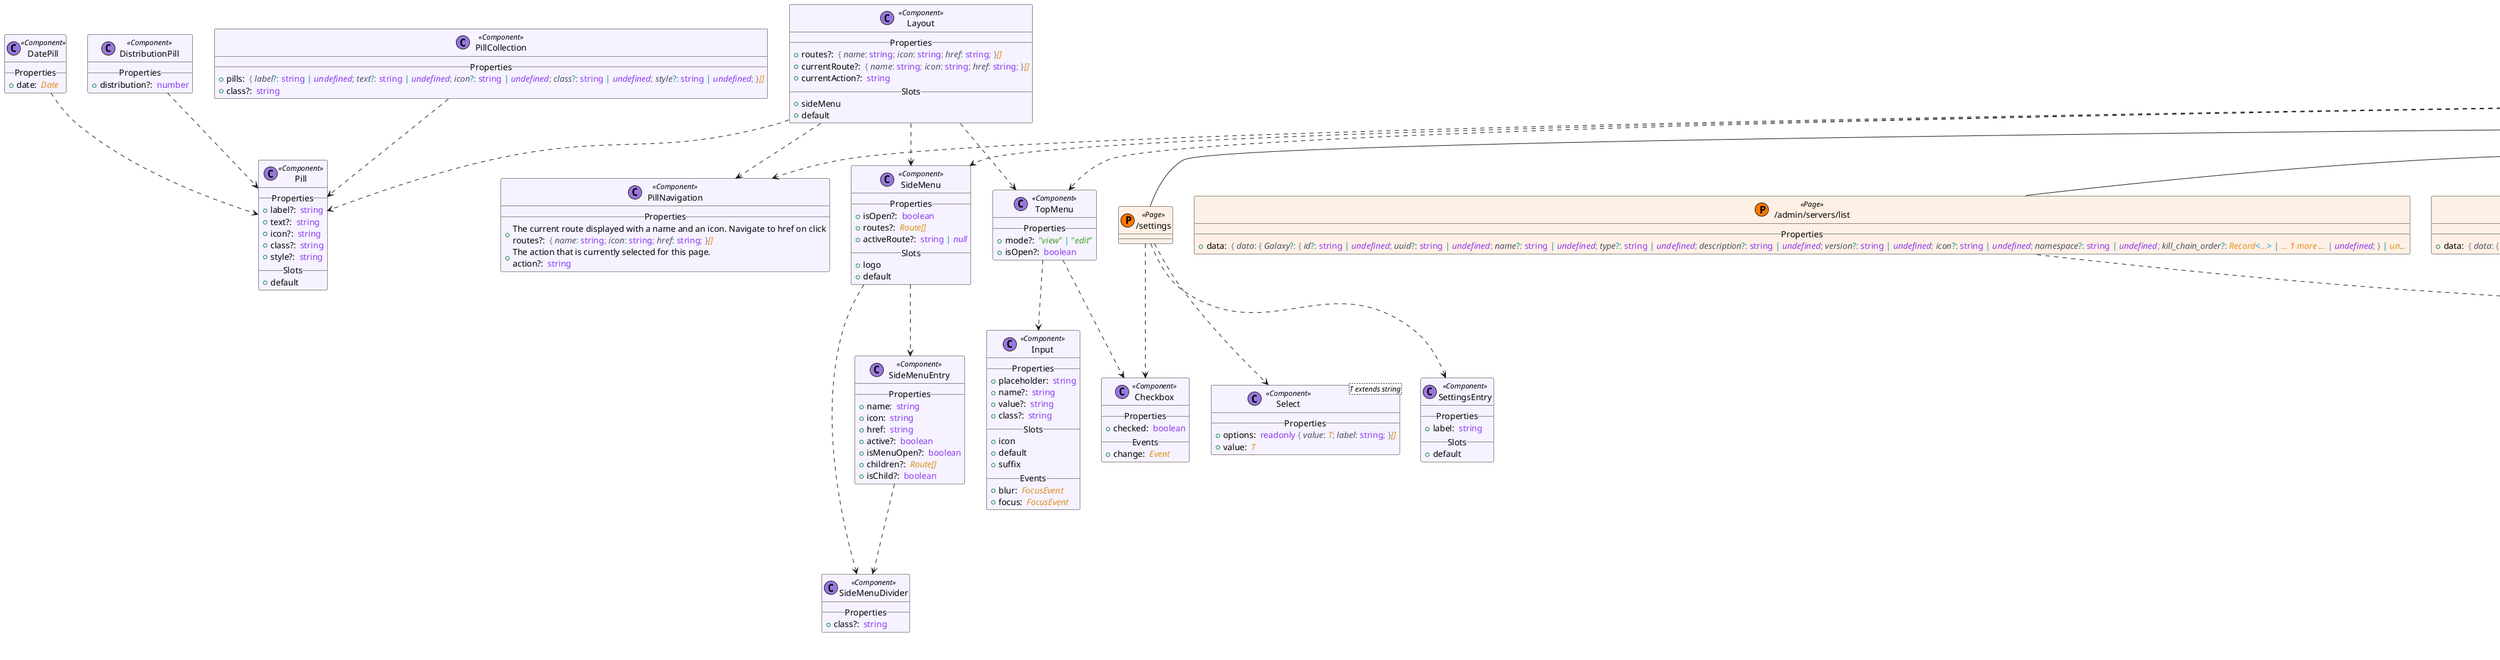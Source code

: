 @startuml
set separator ::
skinparam groupInheritance 5
skinparam defaultFontName Cantarell
skinparam packageStyle Rectangle
skinparam class {
  BackgroundColor<<Component>> #f6f2ff
  BackgroundColor<<ErrorPage>> #edd1e1
  BackgroundColor<<Layout>> #f8ffe5
  BackgroundColor<<Page>> #fff0e5
}
class "Td" as src/lib/components/modularTable/Td.svelte << (C, #9977DD) Component >> {
  __ Properties __
  +href?: <color:#DF8E1D><i> </i></color><color:#8839EF>string</color>
  __ Slots __
  +default
}
class "Table" as src/lib/components/modularTable/Table.svelte << (C, #9977DD) Component >> {
  __ Slots __
  +default
}
class "Th" as src/lib/components/modularTable/Th.svelte << (C, #9977DD) Component >> {
  __ Properties __
  +value: <color:#DF8E1D><i> </i></color><color:#8839EF>string</color>
  +icon: <color:#DF8E1D><i> </i></color><color:#8839EF>string</color>
  +class?: <color:#DF8E1D><i> </i></color><color:#8839EF>string</color>
  __ Events __
  +click: <color:#DF8E1D><i> MouseEvent</i></color>
}
class "DynTable" as src/lib/components/dynTable/DynTable.svelte<T extends readonly HeaderEntry[]> << (C, #9977DD) Component >> {
  __ Properties __
  +header: <color:#DF8E1D><i> T</i></color>
  +data: <color:#DF8E1D><i> FlatUnion</i></color><color:#04A5E5><</color><color:#DF8E1D><i>MapNameToDisplayComp</i></color><color:#04A5E5><</color><color:#DF8E1D><i>T</i></color><color:#04A5E5>>></color><color:#DF8E1D><i>[]</i></color>
  +urlCb?: <color:#DF8E1D><i> (</i></color><color:#7C7F93>(</color><color:#E64553><i>id</i></color><color:#179299>:</color><color:#DF8E1D><i> </i></color><color:#8839EF>string</color><color:#7C7F93>)</color><color:#DF8E1D><i> </i></color><color:#179299>=></color><color:#DF8E1D><i> </i></color><color:#8839EF>string</color><color:#DF8E1D><i> </i></color><color:#179299>|</color><color:#DF8E1D><i> </i></color><color:#8839EF><i>undefined</i></color><color:#DF8E1D><i>)</i></color>
}
class "Info" as src/lib/components/info/Info.svelte << (C, #9977DD) Component >> {
  __ Properties __
  +text?: <color:#DF8E1D><i> </i></color><color:#8839EF>string</color>
  +class?: <color:#DF8E1D><i> </i></color><color:#8839EF>string</color>
  __ Slots __
  +default
}
class "Pill" as src/lib/components/pill/Pill.svelte << (C, #9977DD) Component >> {
  __ Properties __
  +label?: <color:#DF8E1D><i> </i></color><color:#8839EF>string</color>
  +text?: <color:#DF8E1D><i> </i></color><color:#8839EF>string</color>
  +icon?: <color:#DF8E1D><i> </i></color><color:#8839EF>string</color>
  +class?: <color:#DF8E1D><i> </i></color><color:#8839EF>string</color>
  +style?: <color:#DF8E1D><i> </i></color><color:#8839EF>string</color>
  __ Slots __
  +default
}
class "DistributionPill" as src/lib/components/distributionPill/DistributionPill.svelte << (C, #9977DD) Component >> {
  __ Properties __
  +distribution?: <color:#DF8E1D><i> </i></color><color:#8839EF>number</color>
}
class "PillCollection" as src/lib/components/pill/PillCollection.svelte << (C, #9977DD) Component >> {
  __ Properties __
  +pills: <color:#DF8E1D><i> </i></color><color:#7C7F93>{</color><color:#DF8E1D><i> </i></color><color:#4C4F69><i>label</i></color><color:#179299>?:</color><color:#DF8E1D><i> </i></color><color:#8839EF>string</color><color:#DF8E1D><i> </i></color><color:#179299>|</color><color:#DF8E1D><i> </i></color><color:#8839EF><i>undefined</i></color><color:#7C7F93>;</color><color:#DF8E1D><i> </i></color><color:#4C4F69><i>text</i></color><color:#179299>?:</color><color:#DF8E1D><i> </i></color><color:#8839EF>string</color><color:#DF8E1D><i> </i></color><color:#179299>|</color><color:#DF8E1D><i> </i></color><color:#8839EF><i>undefined</i></color><color:#7C7F93>;</color><color:#DF8E1D><i> </i></color><color:#4C4F69><i>icon</i></color><color:#179299>?:</color><color:#DF8E1D><i> </i></color><color:#8839EF>string</color><color:#DF8E1D><i> </i></color><color:#179299>|</color><color:#DF8E1D><i> </i></color><color:#8839EF><i>undefined</i></color><color:#7C7F93>;</color><color:#DF8E1D><i> </i></color><color:#4C4F69><i>class</i></color><color:#179299>?:</color><color:#DF8E1D><i> </i></color><color:#8839EF>string</color><color:#DF8E1D><i> </i></color><color:#179299>|</color><color:#DF8E1D><i> </i></color><color:#8839EF><i>undefined</i></color><color:#7C7F93>;</color><color:#DF8E1D><i> </i></color><color:#4C4F69><i>style</i></color><color:#179299>?:</color><color:#DF8E1D><i> </i></color><color:#8839EF>string</color><color:#DF8E1D><i> </i></color><color:#179299>|</color><color:#DF8E1D><i> </i></color><color:#8839EF><i>undefined</i></color><color:#7C7F93>;</color><color:#DF8E1D><i> </i></color><color:#7C7F93>}</color><color:#DF8E1D><i>[]</i></color>
  +class?: <color:#DF8E1D><i> </i></color><color:#8839EF>string</color>
}
class "Boolean" as src/lib/components/boolean/Boolean.svelte << (C, #9977DD) Component >> {
  __ Properties __
  +isTrue?: <color:#DF8E1D><i> </i></color><color:#8839EF>string</color><color:#DF8E1D><i> </i></color><color:#179299>|</color><color:#DF8E1D><i> </i></color><color:#8839EF>boolean</color>
  +class?: <color:#DF8E1D><i> </i></color><color:#8839EF>string</color>
}
class "PillNavigation" as src/lib/components/pillNavigation/PillNavigation.svelte << (C, #9977DD) Component >> {
  __ Properties __
  +The current route displayed with a name and an icon. Navigate to href on click\nroutes?: <color:#DF8E1D><i> </i></color><color:#7C7F93>{</color><color:#DF8E1D><i> </i></color><color:#4C4F69><i>name</i></color><color:#179299>:</color><color:#DF8E1D><i> </i></color><color:#8839EF>string</color><color:#7C7F93>;</color><color:#DF8E1D><i> </i></color><color:#4C4F69><i>icon</i></color><color:#179299>:</color><color:#DF8E1D><i> </i></color><color:#8839EF>string</color><color:#7C7F93>;</color><color:#DF8E1D><i> </i></color><color:#4C4F69><i>href</i></color><color:#179299>:</color><color:#DF8E1D><i> </i></color><color:#8839EF>string</color><color:#7C7F93>;</color><color:#DF8E1D><i> </i></color><color:#7C7F93>}</color><color:#DF8E1D><i>[]</i></color>
  +The action that is currently selected for this page.\naction?: <color:#DF8E1D><i> </i></color><color:#8839EF>string</color>
}
class "Button" as src/lib/components/button/Button.svelte << (C, #9977DD) Component >> {
  __ Properties __
  +class?: <color:#DF8E1D><i> </i></color><color:#8839EF>string</color>
  __ Slots __
  +default
  __ Events __
  +click: <color:#DF8E1D><i> MouseEvent</i></color>
}
class "Card" as src/lib/components/card/Card.svelte << (C, #9977DD) Component >> {
  __ Properties __
  +class?: <color:#DF8E1D><i> </i></color><color:#8839EF>string</color>
  __ Slots __
  +default
}
class "CardRow" as src/lib/components/card/CardRow.svelte << (C, #9977DD) Component >> {
  __ Properties __
  +class?: <color:#DF8E1D><i> </i></color><color:#8839EF>string</color>
  __ Slots __
  +default
}
class "Checkbox" as src/lib/components/checkbox/Checkbox.svelte << (C, #9977DD) Component >> {
  __ Properties __
  +checked: <color:#DF8E1D><i> </i></color><color:#8839EF>boolean</color>
  __ Events __
  +change: <color:#DF8E1D><i> Event</i></color>
}
class "DatePill" as src/lib/components/pill/DatePill.svelte << (C, #9977DD) Component >> {
  __ Properties __
  +date: <color:#DF8E1D><i> Date</i></color>
}
class "Select" as src/lib/components/form/Select.svelte<T extends string> << (C, #9977DD) Component >> {
  __ Properties __
  +options: <color:#DF8E1D><i> </i></color><color:#8839EF>readonly</color><color:#DF8E1D><i> </i></color><color:#7C7F93>{</color><color:#DF8E1D><i> </i></color><color:#4C4F69><i>value</i></color><color:#179299>:</color><color:#DF8E1D><i> T</i></color><color:#7C7F93>;</color><color:#DF8E1D><i> </i></color><color:#4C4F69><i>label</i></color><color:#179299>:</color><color:#DF8E1D><i> </i></color><color:#8839EF>string</color><color:#7C7F93>;</color><color:#DF8E1D><i> </i></color><color:#7C7F93>}</color><color:#DF8E1D><i>[]</i></color>
  +value: <color:#DF8E1D><i> T</i></color>
}
class "Input" as src/lib/components/input/Input.svelte << (C, #9977DD) Component >> {
  __ Properties __
  +placeholder: <color:#DF8E1D><i> </i></color><color:#8839EF>string</color>
  +name?: <color:#DF8E1D><i> </i></color><color:#8839EF>string</color>
  +value?: <color:#DF8E1D><i> </i></color><color:#8839EF>string</color>
  +class?: <color:#DF8E1D><i> </i></color><color:#8839EF>string</color>
  __ Slots __
  +icon
  +default
  +suffix
  __ Events __
  +blur: <color:#DF8E1D><i> FocusEvent</i></color>
  +focus: <color:#DF8E1D><i> FocusEvent</i></color>
}
class "TopMenu" as src/lib/components/menus/topmenu/TopMenu.svelte << (C, #9977DD) Component >> {
  __ Properties __
  +mode?: <color:#DF8E1D><i> </i></color><color:#40A02B>"</color><color:#40A02B><i>view</i></color><color:#40A02B>"</color><color:#DF8E1D><i> </i></color><color:#179299>|</color><color:#DF8E1D><i> </i></color><color:#40A02B>"</color><color:#40A02B><i>edit</i></color><color:#40A02B>"</color>
  +isOpen?: <color:#DF8E1D><i> </i></color><color:#8839EF>boolean</color>
}
class "SideMenuDivider" as src/lib/components/menus/sidemenu/SideMenuDivider.svelte << (C, #9977DD) Component >> {
  __ Properties __
  +class?: <color:#DF8E1D><i> </i></color><color:#8839EF>string</color>
}
class "SideMenuEntry" as src/lib/components/menus/sidemenu/SideMenuEntry.svelte << (C, #9977DD) Component >> {
  __ Properties __
  +name: <color:#DF8E1D><i> </i></color><color:#8839EF>string</color>
  +icon: <color:#DF8E1D><i> </i></color><color:#8839EF>string</color>
  +href: <color:#DF8E1D><i> </i></color><color:#8839EF>string</color>
  +active?: <color:#DF8E1D><i> </i></color><color:#8839EF>boolean</color>
  +isMenuOpen?: <color:#DF8E1D><i> </i></color><color:#8839EF>boolean</color>
  +children?: <color:#DF8E1D><i> Route[]</i></color>
  +isChild?: <color:#DF8E1D><i> </i></color><color:#8839EF>boolean</color>
}
class "SideMenu" as src/lib/components/menus/sidemenu/SideMenu.svelte << (C, #9977DD) Component >> {
  __ Properties __
  +isOpen?: <color:#DF8E1D><i> </i></color><color:#8839EF>boolean</color>
  +routes?: <color:#DF8E1D><i> Route[]</i></color>
  +activeRoute?: <color:#DF8E1D><i> </i></color><color:#8839EF>string</color><color:#DF8E1D><i> </i></color><color:#179299>|</color><color:#DF8E1D><i> </i></color><color:#8839EF><i>null</i></color>
  __ Slots __
  +logo
  +default
}
class "Layout" as src/lib/components/layout/Layout.svelte << (C, #9977DD) Component >> {
  __ Properties __
  +routes?: <color:#DF8E1D><i> </i></color><color:#7C7F93>{</color><color:#DF8E1D><i> </i></color><color:#4C4F69><i>name</i></color><color:#179299>:</color><color:#DF8E1D><i> </i></color><color:#8839EF>string</color><color:#7C7F93>;</color><color:#DF8E1D><i> </i></color><color:#4C4F69><i>icon</i></color><color:#179299>:</color><color:#DF8E1D><i> </i></color><color:#8839EF>string</color><color:#7C7F93>;</color><color:#DF8E1D><i> </i></color><color:#4C4F69><i>href</i></color><color:#179299>:</color><color:#DF8E1D><i> </i></color><color:#8839EF>string</color><color:#7C7F93>;</color><color:#DF8E1D><i> </i></color><color:#7C7F93>}</color><color:#DF8E1D><i>[]</i></color>
  +currentRoute?: <color:#DF8E1D><i> </i></color><color:#7C7F93>{</color><color:#DF8E1D><i> </i></color><color:#4C4F69><i>name</i></color><color:#179299>:</color><color:#DF8E1D><i> </i></color><color:#8839EF>string</color><color:#7C7F93>;</color><color:#DF8E1D><i> </i></color><color:#4C4F69><i>icon</i></color><color:#179299>:</color><color:#DF8E1D><i> </i></color><color:#8839EF>string</color><color:#7C7F93>;</color><color:#DF8E1D><i> </i></color><color:#4C4F69><i>href</i></color><color:#179299>:</color><color:#DF8E1D><i> </i></color><color:#8839EF>string</color><color:#7C7F93>;</color><color:#DF8E1D><i> </i></color><color:#7C7F93>}</color><color:#DF8E1D><i>[]</i></color>
  +currentAction?: <color:#DF8E1D><i> </i></color><color:#8839EF>string</color>
  __ Slots __
  +sideMenu
  +default
}
class "/" as src/routes/+error.svelte << (E, #EE5555) ErrorPage >> {
}
class "/" as src/routes/+layout.svelte << (L, #BBEE00) Layout >> {
  __ Slots __
  +sideMenu
  +default
}
class "/" as src/routes/+page.svelte << (P, #FF7700) Page >> {
}
class "/admin/keys" as src/routes/admin/keys/+page.svelte << (P, #FF7700) Page >> {
}
class "/admin/keys/[id]/edit" as src/routes/admin/keys/[id]/edit/+page.svelte << (P, #FF7700) Page >> {
}
class "/admin/keys/[id]/view" as src/routes/admin/keys/[id]/view/+page.svelte << (P, #FF7700) Page >> {
}
class "/admin/keys/list" as src/routes/admin/keys/list/+page.svelte << (P, #FF7700) Page >> {
  __ Properties __
  +data: <color:#DF8E1D><i> </i></color><color:#7C7F93>{</color><color:#DF8E1D><i> </i></color><color:#4C4F69><i>data</i></color><color:#179299>:</color><color:#DF8E1D><i> </i></color><color:#7C7F93>{</color><color:#DF8E1D><i> </i></color><color:#4C4F69><i>Galaxy</i></color><color:#179299>?:</color><color:#DF8E1D><i> </i></color><color:#7C7F93>{</color><color:#DF8E1D><i> </i></color><color:#4C4F69><i>id</i></color><color:#179299>?:</color><color:#DF8E1D><i> </i></color><color:#8839EF>string</color><color:#DF8E1D><i> </i></color><color:#179299>|</color><color:#DF8E1D><i> </i></color><color:#8839EF><i>undefined</i></color><color:#7C7F93>;</color><color:#DF8E1D><i> </i></color><color:#4C4F69><i>uuid</i></color><color:#179299>?:</color><color:#DF8E1D><i> </i></color><color:#8839EF>string</color><color:#DF8E1D><i> </i></color><color:#179299>|</color><color:#DF8E1D><i> </i></color><color:#8839EF><i>undefined</i></color><color:#7C7F93>;</color><color:#DF8E1D><i> </i></color><color:#4C4F69><i>name</i></color><color:#179299>?:</color><color:#DF8E1D><i> </i></color><color:#8839EF>string</color><color:#DF8E1D><i> </i></color><color:#179299>|</color><color:#DF8E1D><i> </i></color><color:#8839EF><i>undefined</i></color><color:#7C7F93>;</color><color:#DF8E1D><i> </i></color><color:#4C4F69><i>type</i></color><color:#179299>?:</color><color:#DF8E1D><i> </i></color><color:#8839EF>string</color><color:#DF8E1D><i> </i></color><color:#179299>|</color><color:#DF8E1D><i> </i></color><color:#8839EF><i>undefined</i></color><color:#7C7F93>;</color><color:#DF8E1D><i> </i></color><color:#4C4F69><i>description</i></color><color:#179299>?:</color><color:#DF8E1D><i> </i></color><color:#8839EF>string</color><color:#DF8E1D><i> </i></color><color:#179299>|</color><color:#DF8E1D><i> </i></color><color:#8839EF><i>undefined</i></color><color:#7C7F93>;</color><color:#DF8E1D><i> </i></color><color:#4C4F69><i>version</i></color><color:#179299>?:</color><color:#DF8E1D><i> </i></color><color:#8839EF>string</color><color:#DF8E1D><i> </i></color><color:#179299>|</color><color:#DF8E1D><i> </i></color><color:#8839EF><i>undefined</i></color><color:#7C7F93>;</color><color:#DF8E1D><i> </i></color><color:#4C4F69><i>icon</i></color><color:#179299>?:</color><color:#DF8E1D><i> </i></color><color:#8839EF>string</color><color:#DF8E1D><i> </i></color><color:#179299>|</color><color:#DF8E1D><i> </i></color><color:#8839EF><i>undefined</i></color><color:#7C7F93>;</color><color:#DF8E1D><i> </i></color><color:#4C4F69><i>namespace</i></color><color:#179299>?:</color><color:#DF8E1D><i> </i></color><color:#8839EF>string</color><color:#DF8E1D><i> </i></color><color:#179299>|</color><color:#DF8E1D><i> </i></color><color:#8839EF><i>undefined</i></color><color:#7C7F93>;</color><color:#DF8E1D><i> </i></color><color:#4C4F69><i>kill_chain_order</i></color><color:#179299>?:</color><color:#DF8E1D><i> Record</i></color><color:#04A5E5><</color><color:#DF8E1D><i>...</i></color><color:#04A5E5>></color><color:#DF8E1D><i> </i></color><color:#179299>|</color><color:#DF8E1D><i> ... </i></color><color:#FE640B><i>1</i></color><color:#DF8E1D><i> more </i></color><color:#179299>.</color><color:#DF8E1D><i>.. </i></color><color:#179299>|</color><color:#DF8E1D><i> </i></color><color:#8839EF><i>undefined</i></color><color:#7C7F93>;</color><color:#DF8E1D><i> </i></color><color:#7C7F93>}</color><color:#DF8E1D><i> </i></color><color:#179299>|</color><color:#DF8E1D><i> un</i></color><color:#179299>.</color><color:#DF8E1D><i>..</i></color>
}
class "/admin/servers" as src/routes/admin/servers/+page.svelte << (P, #FF7700) Page >> {
}
class "/admin/servers/[id]/edit" as src/routes/admin/servers/[id]/edit/+page.svelte << (P, #FF7700) Page >> {
}
class "/admin/servers/[id]/view" as src/routes/admin/servers/[id]/view/+page.svelte << (P, #FF7700) Page >> {
}
class "/admin/servers/list" as src/routes/admin/servers/list/+page.svelte << (P, #FF7700) Page >> {
  __ Properties __
  +data: <color:#DF8E1D><i> </i></color><color:#7C7F93>{</color><color:#DF8E1D><i> </i></color><color:#4C4F69><i>data</i></color><color:#179299>:</color><color:#DF8E1D><i> </i></color><color:#7C7F93>{</color><color:#DF8E1D><i> </i></color><color:#4C4F69><i>Galaxy</i></color><color:#179299>?:</color><color:#DF8E1D><i> </i></color><color:#7C7F93>{</color><color:#DF8E1D><i> </i></color><color:#4C4F69><i>id</i></color><color:#179299>?:</color><color:#DF8E1D><i> </i></color><color:#8839EF>string</color><color:#DF8E1D><i> </i></color><color:#179299>|</color><color:#DF8E1D><i> </i></color><color:#8839EF><i>undefined</i></color><color:#7C7F93>;</color><color:#DF8E1D><i> </i></color><color:#4C4F69><i>uuid</i></color><color:#179299>?:</color><color:#DF8E1D><i> </i></color><color:#8839EF>string</color><color:#DF8E1D><i> </i></color><color:#179299>|</color><color:#DF8E1D><i> </i></color><color:#8839EF><i>undefined</i></color><color:#7C7F93>;</color><color:#DF8E1D><i> </i></color><color:#4C4F69><i>name</i></color><color:#179299>?:</color><color:#DF8E1D><i> </i></color><color:#8839EF>string</color><color:#DF8E1D><i> </i></color><color:#179299>|</color><color:#DF8E1D><i> </i></color><color:#8839EF><i>undefined</i></color><color:#7C7F93>;</color><color:#DF8E1D><i> </i></color><color:#4C4F69><i>type</i></color><color:#179299>?:</color><color:#DF8E1D><i> </i></color><color:#8839EF>string</color><color:#DF8E1D><i> </i></color><color:#179299>|</color><color:#DF8E1D><i> </i></color><color:#8839EF><i>undefined</i></color><color:#7C7F93>;</color><color:#DF8E1D><i> </i></color><color:#4C4F69><i>description</i></color><color:#179299>?:</color><color:#DF8E1D><i> </i></color><color:#8839EF>string</color><color:#DF8E1D><i> </i></color><color:#179299>|</color><color:#DF8E1D><i> </i></color><color:#8839EF><i>undefined</i></color><color:#7C7F93>;</color><color:#DF8E1D><i> </i></color><color:#4C4F69><i>version</i></color><color:#179299>?:</color><color:#DF8E1D><i> </i></color><color:#8839EF>string</color><color:#DF8E1D><i> </i></color><color:#179299>|</color><color:#DF8E1D><i> </i></color><color:#8839EF><i>undefined</i></color><color:#7C7F93>;</color><color:#DF8E1D><i> </i></color><color:#4C4F69><i>icon</i></color><color:#179299>?:</color><color:#DF8E1D><i> </i></color><color:#8839EF>string</color><color:#DF8E1D><i> </i></color><color:#179299>|</color><color:#DF8E1D><i> </i></color><color:#8839EF><i>undefined</i></color><color:#7C7F93>;</color><color:#DF8E1D><i> </i></color><color:#4C4F69><i>namespace</i></color><color:#179299>?:</color><color:#DF8E1D><i> </i></color><color:#8839EF>string</color><color:#DF8E1D><i> </i></color><color:#179299>|</color><color:#DF8E1D><i> </i></color><color:#8839EF><i>undefined</i></color><color:#7C7F93>;</color><color:#DF8E1D><i> </i></color><color:#4C4F69><i>kill_chain_order</i></color><color:#179299>?:</color><color:#DF8E1D><i> Record</i></color><color:#04A5E5><</color><color:#DF8E1D><i>...</i></color><color:#04A5E5>></color><color:#DF8E1D><i> </i></color><color:#179299>|</color><color:#DF8E1D><i> ... </i></color><color:#FE640B><i>1</i></color><color:#DF8E1D><i> more </i></color><color:#179299>.</color><color:#DF8E1D><i>.. </i></color><color:#179299>|</color><color:#DF8E1D><i> </i></color><color:#8839EF><i>undefined</i></color><color:#7C7F93>;</color><color:#DF8E1D><i> </i></color><color:#7C7F93>}</color><color:#DF8E1D><i> </i></color><color:#179299>|</color><color:#DF8E1D><i> un</i></color><color:#179299>.</color><color:#DF8E1D><i>..</i></color>
}
class "/admin/users" as src/routes/admin/users/+page.svelte << (P, #FF7700) Page >> {
}
class "/admin/users/[id]/edit" as src/routes/admin/users/[id]/edit/+page.svelte << (P, #FF7700) Page >> {
}
class "/admin/users/[id]/view" as src/routes/admin/users/[id]/view/+page.svelte << (P, #FF7700) Page >> {
}
class "/admin/users/list" as src/routes/admin/users/list/+page.svelte << (P, #FF7700) Page >> {
  __ Properties __
  +data: <color:#DF8E1D><i> </i></color><color:#7C7F93>{</color><color:#DF8E1D><i> </i></color><color:#4C4F69><i>data</i></color><color:#179299>:</color><color:#DF8E1D><i> </i></color><color:#7C7F93>{</color><color:#DF8E1D><i> </i></color><color:#4C4F69><i>Galaxy</i></color><color:#179299>?:</color><color:#DF8E1D><i> </i></color><color:#7C7F93>{</color><color:#DF8E1D><i> </i></color><color:#4C4F69><i>id</i></color><color:#179299>?:</color><color:#DF8E1D><i> </i></color><color:#8839EF>string</color><color:#DF8E1D><i> </i></color><color:#179299>|</color><color:#DF8E1D><i> </i></color><color:#8839EF><i>undefined</i></color><color:#7C7F93>;</color><color:#DF8E1D><i> </i></color><color:#4C4F69><i>uuid</i></color><color:#179299>?:</color><color:#DF8E1D><i> </i></color><color:#8839EF>string</color><color:#DF8E1D><i> </i></color><color:#179299>|</color><color:#DF8E1D><i> </i></color><color:#8839EF><i>undefined</i></color><color:#7C7F93>;</color><color:#DF8E1D><i> </i></color><color:#4C4F69><i>name</i></color><color:#179299>?:</color><color:#DF8E1D><i> </i></color><color:#8839EF>string</color><color:#DF8E1D><i> </i></color><color:#179299>|</color><color:#DF8E1D><i> </i></color><color:#8839EF><i>undefined</i></color><color:#7C7F93>;</color><color:#DF8E1D><i> </i></color><color:#4C4F69><i>type</i></color><color:#179299>?:</color><color:#DF8E1D><i> </i></color><color:#8839EF>string</color><color:#DF8E1D><i> </i></color><color:#179299>|</color><color:#DF8E1D><i> </i></color><color:#8839EF><i>undefined</i></color><color:#7C7F93>;</color><color:#DF8E1D><i> </i></color><color:#4C4F69><i>description</i></color><color:#179299>?:</color><color:#DF8E1D><i> </i></color><color:#8839EF>string</color><color:#DF8E1D><i> </i></color><color:#179299>|</color><color:#DF8E1D><i> </i></color><color:#8839EF><i>undefined</i></color><color:#7C7F93>;</color><color:#DF8E1D><i> </i></color><color:#4C4F69><i>version</i></color><color:#179299>?:</color><color:#DF8E1D><i> </i></color><color:#8839EF>string</color><color:#DF8E1D><i> </i></color><color:#179299>|</color><color:#DF8E1D><i> </i></color><color:#8839EF><i>undefined</i></color><color:#7C7F93>;</color><color:#DF8E1D><i> </i></color><color:#4C4F69><i>icon</i></color><color:#179299>?:</color><color:#DF8E1D><i> </i></color><color:#8839EF>string</color><color:#DF8E1D><i> </i></color><color:#179299>|</color><color:#DF8E1D><i> </i></color><color:#8839EF><i>undefined</i></color><color:#7C7F93>;</color><color:#DF8E1D><i> </i></color><color:#4C4F69><i>namespace</i></color><color:#179299>?:</color><color:#DF8E1D><i> </i></color><color:#8839EF>string</color><color:#DF8E1D><i> </i></color><color:#179299>|</color><color:#DF8E1D><i> </i></color><color:#8839EF><i>undefined</i></color><color:#7C7F93>;</color><color:#DF8E1D><i> </i></color><color:#4C4F69><i>kill_chain_order</i></color><color:#179299>?:</color><color:#DF8E1D><i> Record</i></color><color:#04A5E5><</color><color:#DF8E1D><i>...</i></color><color:#04A5E5>></color><color:#DF8E1D><i> </i></color><color:#179299>|</color><color:#DF8E1D><i> ... </i></color><color:#FE640B><i>1</i></color><color:#DF8E1D><i> more </i></color><color:#179299>.</color><color:#DF8E1D><i>.. </i></color><color:#179299>|</color><color:#DF8E1D><i> </i></color><color:#8839EF><i>undefined</i></color><color:#7C7F93>;</color><color:#DF8E1D><i> </i></color><color:#7C7F93>}</color><color:#DF8E1D><i> </i></color><color:#179299>|</color><color:#DF8E1D><i> un</i></color><color:#179299>.</color><color:#DF8E1D><i>..</i></color>
}
class "/event" as src/routes/event/+page.svelte << (P, #FF7700) Page >> {
}
class "/event/[id]/edit" as src/routes/event/[id]/edit/+page.svelte << (P, #FF7700) Page >> {
}
class "/event/[id]/view" as src/routes/event/[id]/view/+page.svelte << (P, #FF7700) Page >> {
}
class "/event/list" as src/routes/event/list/+page.svelte << (P, #FF7700) Page >> {
  __ Properties __
  +data: <color:#DF8E1D><i> </i></color><color:#7C7F93>{</color><color:#DF8E1D><i> </i></color><color:#4C4F69><i>events</i></color><color:#179299>:</color><color:#DF8E1D><i> (</i></color><color:#7C7F93>{</color><color:#DF8E1D><i> </i></color><color:#4C4F69><i>id</i></color><color:#179299>?:</color><color:#DF8E1D><i> </i></color><color:#8839EF>string</color><color:#DF8E1D><i> </i></color><color:#179299>|</color><color:#DF8E1D><i> </i></color><color:#8839EF><i>undefined</i></color><color:#7C7F93>;</color><color:#DF8E1D><i> </i></color><color:#7C7F93>}</color><color:#DF8E1D><i> </i></color><color:#179299>&</color><color:#DF8E1D><i> </i></color><color:#7C7F93>{</color><color:#DF8E1D><i> </i></color><color:#4C4F69><i>org_id</i></color><color:#179299>?:</color><color:#DF8E1D><i> </i></color><color:#8839EF>string</color><color:#DF8E1D><i> </i></color><color:#179299>|</color><color:#DF8E1D><i> </i></color><color:#8839EF><i>undefined</i></color><color:#7C7F93>;</color><color:#DF8E1D><i> </i></color><color:#4C4F69><i>distribution</i></color><color:#179299>?:</color><color:#DF8E1D><i> </i></color><color:#40A02B>"</color><color:#40A02B><i>0</i></color><color:#40A02B>"</color><color:#DF8E1D><i> </i></color><color:#179299>|</color><color:#DF8E1D><i> </i></color><color:#40A02B>"</color><color:#40A02B><i>1</i></color><color:#40A02B>"</color><color:#DF8E1D><i> </i></color><color:#179299>|</color><color:#DF8E1D><i> </i></color><color:#40A02B>"</color><color:#40A02B><i>2</i></color><color:#40A02B>"</color><color:#DF8E1D><i> </i></color><color:#179299>|</color><color:#DF8E1D><i> </i></color><color:#40A02B>"</color><color:#40A02B><i>3</i></color><color:#40A02B>"</color><color:#DF8E1D><i> </i></color><color:#179299>|</color><color:#DF8E1D><i> </i></color><color:#40A02B>"</color><color:#40A02B><i>4</i></color><color:#40A02B>"</color><color:#DF8E1D><i> </i></color><color:#179299>|</color><color:#DF8E1D><i> </i></color><color:#40A02B>"</color><color:#40A02B><i>5</i></color><color:#40A02B>"</color><color:#DF8E1D><i> </i></color><color:#179299>|</color><color:#DF8E1D><i> </i></color><color:#8839EF><i>undefined</i></color><color:#7C7F93>;</color><color:#DF8E1D><i> </i></color><color:#4C4F69><i>info</i></color><color:#179299>?:</color><color:#DF8E1D><i> </i></color><color:#8839EF>string</color><color:#DF8E1D><i> </i></color><color:#179299>|</color><color:#DF8E1D><i> </i></color><color:#8839EF><i>undefined</i></color><color:#7C7F93>;</color><color:#DF8E1D><i> </i></color><color:#4C4F69><i>orgc_id</i></color><color:#179299>?:</color><color:#DF8E1D><i> </i></color><color:#8839EF>string</color><color:#DF8E1D><i> </i></color><color:#179299>|</color><color:#DF8E1D><i> </i></color><color:#8839EF><i>undefined</i></color><color:#7C7F93>;</color><color:#DF8E1D><i> </i></color><color:#179299>...</color><color:#DF8E1D><i> </i></color><color:#FE640B><i>14</i></color><color:#DF8E1D><i> more </i></color><color:#179299>.</color><color:#DF8E1D><i>..</i></color><color:#7C7F93>;</color><color:#DF8E1D><i> </i></color><color:#4C4F69><i>event_creator_email</i></color><color:#179299>?:</color><color:#DF8E1D><i> </i></color><color:#8839EF>string</color><color:#DF8E1D><i> </i></color><color:#179299>|</color><color:#DF8E1D><i> </i></color><color:#8839EF><i>undefined</i></color><color:#7C7F93>;</color><color:#DF8E1D><i> </i></color><color:#7C7F93>}</color><color:#DF8E1D><i> </i></color><color:#179299>&</color><color:#DF8E1D><i> </i></color><color:#7C7F93>{</color><color:#DF8E1D><i> </i></color><color:#179299>...</color><color:#7C7F93>;</color><color:#DF8E1D><i> </i></color><color:#7C7F93>}</color><color:#DF8E1D><i>)[]</i></color><color:#7C7F93>;</color><color:#DF8E1D><i> </i></color><color:#4C4F69><i>header</i></color><color:#179299>:</color><color:#DF8E1D><i> </i></color><color:#8839EF>readonly</color><color:#DF8E1D><i> [</i></color><color:#179299>...</color><color:#DF8E1D><i>]</i></color><color:#7C7F93>;</color><color:#DF8E1D><i> </i></color><color:#4C4F69><i>tableData</i></color><color:#179299>:</color><color:#DF8E1D><i> FlatUnion</i></color><color:#04A5E5><</color><color:#DF8E1D><i>...</i></color><color:#04A5E5>></color><color:#DF8E1D><i>...</i></color>
}
class "/galaxy" as src/routes/galaxy/+page.svelte << (P, #FF7700) Page >> {
}
class "/galaxy/[id]/edit" as src/routes/galaxy/[id]/edit/+page.svelte << (P, #FF7700) Page >> {
}
class "/galaxy/[id]/view" as src/routes/galaxy/[id]/view/+page.svelte << (P, #FF7700) Page >> {
  __ Properties __
  +data: <color:#DF8E1D><i> </i></color><color:#7C7F93>{</color><color:#DF8E1D><i> </i></color><color:#4C4F69><i>galaxy</i></color><color:#179299>:</color><color:#DF8E1D><i> </i></color><color:#7C7F93>{</color><color:#DF8E1D><i> </i></color><color:#4C4F69><i>Galaxy</i></color><color:#179299>?:</color><color:#DF8E1D><i> </i></color><color:#7C7F93>{</color><color:#DF8E1D><i> </i></color><color:#4C4F69><i>id</i></color><color:#179299>?:</color><color:#DF8E1D><i> </i></color><color:#8839EF>string</color><color:#DF8E1D><i> </i></color><color:#179299>|</color><color:#DF8E1D><i> </i></color><color:#8839EF><i>undefined</i></color><color:#7C7F93>;</color><color:#DF8E1D><i> </i></color><color:#4C4F69><i>uuid</i></color><color:#179299>?:</color><color:#DF8E1D><i> </i></color><color:#8839EF>string</color><color:#DF8E1D><i> </i></color><color:#179299>|</color><color:#DF8E1D><i> </i></color><color:#8839EF><i>undefined</i></color><color:#7C7F93>;</color><color:#DF8E1D><i> </i></color><color:#4C4F69><i>name</i></color><color:#179299>?:</color><color:#DF8E1D><i> </i></color><color:#8839EF>string</color><color:#DF8E1D><i> </i></color><color:#179299>|</color><color:#DF8E1D><i> </i></color><color:#8839EF><i>undefined</i></color><color:#7C7F93>;</color><color:#DF8E1D><i> </i></color><color:#4C4F69><i>type</i></color><color:#179299>?:</color><color:#DF8E1D><i> </i></color><color:#8839EF>string</color><color:#DF8E1D><i> </i></color><color:#179299>|</color><color:#DF8E1D><i> </i></color><color:#8839EF><i>undefined</i></color><color:#7C7F93>;</color><color:#DF8E1D><i> </i></color><color:#4C4F69><i>description</i></color><color:#179299>?:</color><color:#DF8E1D><i> </i></color><color:#8839EF>string</color><color:#DF8E1D><i> </i></color><color:#179299>|</color><color:#DF8E1D><i> </i></color><color:#8839EF><i>undefined</i></color><color:#7C7F93>;</color><color:#DF8E1D><i> </i></color><color:#4C4F69><i>version</i></color><color:#179299>?:</color><color:#DF8E1D><i> </i></color><color:#8839EF>string</color><color:#DF8E1D><i> </i></color><color:#179299>|</color><color:#DF8E1D><i> </i></color><color:#8839EF><i>undefined</i></color><color:#7C7F93>;</color><color:#DF8E1D><i> </i></color><color:#4C4F69><i>icon</i></color><color:#179299>?:</color><color:#DF8E1D><i> </i></color><color:#8839EF>string</color><color:#DF8E1D><i> </i></color><color:#179299>|</color><color:#DF8E1D><i> </i></color><color:#8839EF><i>undefined</i></color><color:#7C7F93>;</color><color:#DF8E1D><i> </i></color><color:#4C4F69><i>namespace</i></color><color:#179299>?:</color><color:#DF8E1D><i> </i></color><color:#8839EF>string</color><color:#DF8E1D><i> </i></color><color:#179299>|</color><color:#DF8E1D><i> </i></color><color:#8839EF><i>undefined</i></color><color:#7C7F93>;</color><color:#DF8E1D><i> </i></color><color:#4C4F69><i>kill_chain_order</i></color><color:#179299>?:</color><color:#DF8E1D><i> Record</i></color><color:#04A5E5><</color><color:#DF8E1D><i>...</i></color><color:#04A5E5>></color><color:#DF8E1D><i> </i></color><color:#179299>|</color><color:#DF8E1D><i> ... </i></color><color:#FE640B><i>1</i></color><color:#DF8E1D><i> more </i></color><color:#179299>.</color><color:#DF8E1D><i>.. </i></color><color:#179299>|</color><color:#DF8E1D><i> </i></color><color:#8839EF><i>undefined</i></color><color:#7C7F93>;</color><color:#DF8E1D><i> </i></color><color:#7C7F93>}</color><color:#DF8E1D><i> </i></color><color:#179299>|</color><color:#DF8E1D><i> ...</i></color>
}
class "/galaxy/list" as src/routes/galaxy/list/+page.svelte << (P, #FF7700) Page >> {
  __ Properties __
  +data: <color:#DF8E1D><i> </i></color><color:#7C7F93>{</color><color:#DF8E1D><i> </i></color><color:#4C4F69><i>galaxies</i></color><color:#179299>:</color><color:#DF8E1D><i> </i></color><color:#7C7F93>{</color><color:#DF8E1D><i> </i></color><color:#4C4F69><i>Galaxy</i></color><color:#179299>?:</color><color:#DF8E1D><i> </i></color><color:#7C7F93>{</color><color:#DF8E1D><i> </i></color><color:#4C4F69><i>id</i></color><color:#179299>?:</color><color:#DF8E1D><i> </i></color><color:#8839EF>string</color><color:#DF8E1D><i> </i></color><color:#179299>|</color><color:#DF8E1D><i> </i></color><color:#8839EF><i>undefined</i></color><color:#7C7F93>;</color><color:#DF8E1D><i> </i></color><color:#4C4F69><i>uuid</i></color><color:#179299>?:</color><color:#DF8E1D><i> </i></color><color:#8839EF>string</color><color:#DF8E1D><i> </i></color><color:#179299>|</color><color:#DF8E1D><i> </i></color><color:#8839EF><i>undefined</i></color><color:#7C7F93>;</color><color:#DF8E1D><i> </i></color><color:#4C4F69><i>name</i></color><color:#179299>?:</color><color:#DF8E1D><i> </i></color><color:#8839EF>string</color><color:#DF8E1D><i> </i></color><color:#179299>|</color><color:#DF8E1D><i> </i></color><color:#8839EF><i>undefined</i></color><color:#7C7F93>;</color><color:#DF8E1D><i> </i></color><color:#4C4F69><i>type</i></color><color:#179299>?:</color><color:#DF8E1D><i> </i></color><color:#8839EF>string</color><color:#DF8E1D><i> </i></color><color:#179299>|</color><color:#DF8E1D><i> </i></color><color:#8839EF><i>undefined</i></color><color:#7C7F93>;</color><color:#DF8E1D><i> </i></color><color:#4C4F69><i>description</i></color><color:#179299>?:</color><color:#DF8E1D><i> </i></color><color:#8839EF>string</color><color:#DF8E1D><i> </i></color><color:#179299>|</color><color:#DF8E1D><i> </i></color><color:#8839EF><i>undefined</i></color><color:#7C7F93>;</color><color:#DF8E1D><i> </i></color><color:#4C4F69><i>version</i></color><color:#179299>?:</color><color:#DF8E1D><i> </i></color><color:#8839EF>string</color><color:#DF8E1D><i> </i></color><color:#179299>|</color><color:#DF8E1D><i> </i></color><color:#8839EF><i>undefined</i></color><color:#7C7F93>;</color><color:#DF8E1D><i> </i></color><color:#4C4F69><i>icon</i></color><color:#179299>?:</color><color:#DF8E1D><i> </i></color><color:#8839EF>string</color><color:#DF8E1D><i> </i></color><color:#179299>|</color><color:#DF8E1D><i> </i></color><color:#8839EF><i>undefined</i></color><color:#7C7F93>;</color><color:#DF8E1D><i> </i></color><color:#4C4F69><i>namespace</i></color><color:#179299>?:</color><color:#DF8E1D><i> </i></color><color:#8839EF>string</color><color:#DF8E1D><i> </i></color><color:#179299>|</color><color:#DF8E1D><i> </i></color><color:#8839EF><i>undefined</i></color><color:#7C7F93>;</color><color:#DF8E1D><i> </i></color><color:#4C4F69><i>kill_chain_order</i></color><color:#179299>?:</color><color:#DF8E1D><i> Record</i></color><color:#04A5E5><</color><color:#DF8E1D><i>...</i></color><color:#04A5E5>></color><color:#DF8E1D><i> </i></color><color:#179299>|</color><color:#DF8E1D><i> ... </i></color><color:#FE640B><i>1</i></color><color:#DF8E1D><i> more </i></color><color:#179299>.</color><color:#DF8E1D><i>.. </i></color><color:#179299>|</color><color:#DF8E1D><i> </i></color><color:#8839EF><i>undefined</i></color><color:#7C7F93>;</color><color:#DF8E1D><i> </i></color><color:#7C7F93>}</color><color:#DF8E1D><i> ...</i></color>
}
class "SettingsEntry" as src/routes/settings/SettingsEntry.svelte << (C, #9977DD) Component >> {
  __ Properties __
  +label: <color:#DF8E1D><i> </i></color><color:#8839EF>string</color>
  __ Slots __
  +default
}
class "/settings" as src/routes/settings/+page.svelte << (P, #FF7700) Page >> {
}
class "/tags" as src/routes/tags/+page.svelte << (P, #FF7700) Page >> {
}
class "/tags/[id]/edit" as src/routes/tags/[id]/edit/+page.svelte << (P, #FF7700) Page >> {
}
class "/tags/[id]/view" as src/routes/tags/[id]/view/+page.svelte << (P, #FF7700) Page >> {
}
class "/tags/list" as src/routes/tags/list/+page.svelte << (P, #FF7700) Page >> {
  __ Properties __
  +data: <color:#DF8E1D><i> </i></color><color:#7C7F93>{</color><color:#DF8E1D><i> </i></color><color:#4C4F69><i>data</i></color><color:#179299>:</color><color:#DF8E1D><i> </i></color><color:#7C7F93>{</color><color:#DF8E1D><i> </i></color><color:#4C4F69><i>Tag</i></color><color:#179299>?:</color><color:#DF8E1D><i> (</i></color><color:#7C7F93>{</color><color:#DF8E1D><i> </i></color><color:#4C4F69><i>id</i></color><color:#179299>?:</color><color:#DF8E1D><i> </i></color><color:#8839EF>string</color><color:#DF8E1D><i> </i></color><color:#179299>|</color><color:#DF8E1D><i> </i></color><color:#8839EF><i>undefined</i></color><color:#7C7F93>;</color><color:#DF8E1D><i> </i></color><color:#7C7F93>}</color><color:#DF8E1D><i> </i></color><color:#179299>&</color><color:#DF8E1D><i> </i></color><color:#7C7F93>{</color><color:#DF8E1D><i> </i></color><color:#4C4F69><i>name</i></color><color:#179299>?:</color><color:#DF8E1D><i> </i></color><color:#8839EF>string</color><color:#DF8E1D><i> </i></color><color:#179299>|</color><color:#DF8E1D><i> </i></color><color:#8839EF><i>undefined</i></color><color:#7C7F93>;</color><color:#DF8E1D><i> </i></color><color:#4C4F69><i>colour</i></color><color:#179299>?:</color><color:#DF8E1D><i> </i></color><color:#8839EF>string</color><color:#DF8E1D><i> </i></color><color:#179299>|</color><color:#DF8E1D><i> </i></color><color:#8839EF><i>undefined</i></color><color:#7C7F93>;</color><color:#DF8E1D><i> </i></color><color:#4C4F69><i>exportable</i></color><color:#179299>?:</color><color:#DF8E1D><i> </i></color><color:#8839EF>boolean</color><color:#DF8E1D><i> </i></color><color:#179299>|</color><color:#DF8E1D><i> </i></color><color:#8839EF><i>undefined</i></color><color:#7C7F93>;</color><color:#DF8E1D><i> </i></color><color:#4C4F69><i>org_id</i></color><color:#179299>?:</color><color:#DF8E1D><i> </i></color><color:#8839EF>string</color><color:#DF8E1D><i> </i></color><color:#179299>|</color><color:#DF8E1D><i> </i></color><color:#8839EF><i>undefined</i></color><color:#7C7F93>;</color><color:#DF8E1D><i> </i></color><color:#4C4F69><i>user_id</i></color><color:#179299>?:</color><color:#DF8E1D><i> </i></color><color:#8839EF>string</color><color:#DF8E1D><i> </i></color><color:#179299>|</color><color:#DF8E1D><i> </i></color><color:#8839EF><i>undefined</i></color><color:#7C7F93>;</color><color:#DF8E1D><i> </i></color><color:#179299>...</color><color:#DF8E1D><i> </i></color><color:#FE640B><i>4</i></color><color:#DF8E1D><i> more </i></color><color:#179299>.</color><color:#DF8E1D><i>..</i></color><color:#7C7F93>;</color><color:#DF8E1D><i> </i></color><color:#4C4F69><i>inherited</i></color><color:#179299>?:</color><color:#DF8E1D><i> </i></color><color:#8839EF>number</color><color:#DF8E1D><i> </i></color><color:#179299>|</color><color:#DF8E1D><i> </i></color><color:#8839EF><i>undefined</i></color><color:#7C7F93>;</color><color:#DF8E1D><i> </i></color><color:#7C7F93>}</color><color:#DF8E1D><i>)[] </i></color><color:#179299>|</color><color:#DF8E1D><i> </i></color><color:#8839EF><i>undefined</i></color><color:#7C7F93>;</color><color:#DF8E1D><i> </i></color><color:#7C7F93>};</color><color:#DF8E1D><i> </i></color><color:#4C4F69><i>tableData</i></color><color:#179299>:</color><color:#DF8E1D><i> FlatUnion</i></color><color:#04A5E5><</color><color:#DF8E1D><i>...</i></color><color:#04A5E5>></color><color:#DF8E1D><i>[]</i></color><color:#7C7F93>;</color><color:#DF8E1D><i> </i></color><color:#4C4F69><i>header</i></color><color:#179299>:</color><color:#DF8E1D><i> </i></color><color:#8839EF>readonly</color><color:#DF8E1D><i> [</i></color><color:#179299>...</color><color:#DF8E1D><i>..</i></color>
}
class "/workflow/modules" as src/routes/workflow/modules/+page.svelte << (P, #FF7700) Page >> {
}
class "/workflow/modules/[id]/edit" as src/routes/workflow/modules/[id]/edit/+page.svelte << (P, #FF7700) Page >> {
}
class "/workflow/modules/[id]/view" as src/routes/workflow/modules/[id]/view/+page.svelte << (P, #FF7700) Page >> {
}
class "/workflow/modules/list" as src/routes/workflow/modules/list/+page.svelte << (P, #FF7700) Page >> {
  __ Properties __
  +data: <color:#DF8E1D><i> </i></color><color:#7C7F93>{</color><color:#DF8E1D><i> </i></color><color:#4C4F69><i>data</i></color><color:#179299>:</color><color:#DF8E1D><i> Record</i></color><color:#04A5E5><</color><color:#8839EF>string</color><color:#7C7F93>,</color><color:#DF8E1D><i> </i></color><color:#8839EF>never</color><color:#04A5E5>></color><color:#DF8E1D><i> </i></color><color:#179299>|</color><color:#DF8E1D><i> </i></color><color:#7C7F93>{</color><color:#DF8E1D><i> </i></color><color:#4C4F69><i>Galaxy</i></color><color:#179299>?:</color><color:#DF8E1D><i> </i></color><color:#7C7F93>{</color><color:#DF8E1D><i> </i></color><color:#4C4F69><i>id</i></color><color:#179299>?:</color><color:#DF8E1D><i> </i></color><color:#8839EF>string</color><color:#DF8E1D><i> </i></color><color:#179299>|</color><color:#DF8E1D><i> </i></color><color:#8839EF><i>undefined</i></color><color:#7C7F93>;</color><color:#DF8E1D><i> </i></color><color:#4C4F69><i>uuid</i></color><color:#179299>?:</color><color:#DF8E1D><i> </i></color><color:#8839EF>string</color><color:#DF8E1D><i> </i></color><color:#179299>|</color><color:#DF8E1D><i> </i></color><color:#8839EF><i>undefined</i></color><color:#7C7F93>;</color><color:#DF8E1D><i> </i></color><color:#4C4F69><i>name</i></color><color:#179299>?:</color><color:#DF8E1D><i> </i></color><color:#8839EF>string</color><color:#DF8E1D><i> </i></color><color:#179299>|</color><color:#DF8E1D><i> </i></color><color:#8839EF><i>undefined</i></color><color:#7C7F93>;</color><color:#DF8E1D><i> </i></color><color:#4C4F69><i>type</i></color><color:#179299>?:</color><color:#DF8E1D><i> </i></color><color:#8839EF>string</color><color:#DF8E1D><i> </i></color><color:#179299>|</color><color:#DF8E1D><i> </i></color><color:#8839EF><i>undefined</i></color><color:#7C7F93>;</color><color:#DF8E1D><i> </i></color><color:#4C4F69><i>description</i></color><color:#179299>?:</color><color:#DF8E1D><i> </i></color><color:#8839EF>string</color><color:#DF8E1D><i> </i></color><color:#179299>|</color><color:#DF8E1D><i> </i></color><color:#8839EF><i>undefined</i></color><color:#7C7F93>;</color><color:#DF8E1D><i> </i></color><color:#4C4F69><i>version</i></color><color:#179299>?:</color><color:#DF8E1D><i> </i></color><color:#8839EF>string</color><color:#DF8E1D><i> </i></color><color:#179299>|</color><color:#DF8E1D><i> </i></color><color:#8839EF><i>undefined</i></color><color:#7C7F93>;</color><color:#DF8E1D><i> </i></color><color:#4C4F69><i>icon</i></color><color:#179299>?:</color><color:#DF8E1D><i> </i></color><color:#8839EF>string</color><color:#DF8E1D><i> </i></color><color:#179299>|</color><color:#DF8E1D><i> </i></color><color:#8839EF><i>undefined</i></color><color:#7C7F93>;</color><color:#DF8E1D><i> </i></color><color:#4C4F69><i>namespace</i></color><color:#179299>?:</color><color:#DF8E1D><i> </i></color><color:#8839EF>string</color><color:#DF8E1D><i> </i></color><color:#179299>|</color><color:#DF8E1D><i> </i></color><color:#8839EF><i>undefined</i></color><color:#7C7F93>;</color><color:#DF8E1D><i> </i></color><color:#4C4F69><i>kill_chain_order</i></color><color:#179299>?:</color><color:#DF8E1D><i> Record</i></color><color:#04A5E5><</color><color:#DF8E1D><i>...</i></color><color:#04A5E5>></color><color:#DF8E1D><i> </i></color><color:#179299>|</color><color:#DF8E1D><i> ... </i></color><color:#FE640B><i>1</i></color><color:#DF8E1D><i> more</i></color><color:#179299>.</color><color:#DF8E1D><i>..</i></color>
}
class "/workflow/trigger" as src/routes/workflow/trigger/+page.svelte << (P, #FF7700) Page >> {
}
class "/workflow/trigger/[id]/edit" as src/routes/workflow/trigger/[id]/edit/+page.svelte << (P, #FF7700) Page >> {
}
class "CustomNode" as src/routes/workflow/trigger/[id]/view/CustomNode.svelte << (C, #9977DD) Component >> {
  __ Properties __
  +id: <color:#DF8E1D><i> </i></color><color:#8839EF>string</color>
  +data: <color:#DF8E1D><i> </i></color><color:#8839EF>any</color>
  +dragHandle?: <color:#DF8E1D><i> </i></color><color:#8839EF>string</color>
  +type?: <color:#DF8E1D><i> </i></color><color:#8839EF>string</color>
  +selected?: <color:#DF8E1D><i> </i></color><color:#8839EF>boolean</color>
  +isConnectable?: <color:#DF8E1D><i> </i></color><color:#8839EF>boolean</color>
  +zIndex?: <color:#DF8E1D><i> </i></color><color:#8839EF>number</color>
  +xPos: <color:#DF8E1D><i> </i></color><color:#8839EF>number</color>
  +yPos: <color:#DF8E1D><i> </i></color><color:#8839EF>number</color>
  +dragging: <color:#DF8E1D><i> </i></color><color:#8839EF>boolean</color>
  +targetPosition?: <color:#DF8E1D><i> Position</i></color>
  +sourcePosition?: <color:#DF8E1D><i> Position</i></color>
}
class "/workflow/trigger/[id]/view" as src/routes/workflow/trigger/[id]/view/+page.svelte << (P, #FF7700) Page >> {
}
class "/workflow/trigger/list" as src/routes/workflow/trigger/list/+page.svelte << (P, #FF7700) Page >> {
  __ Properties __
  +data: <color:#DF8E1D><i> </i></color><color:#7C7F93>{</color><color:#DF8E1D><i> </i></color><color:#4C4F69><i>data</i></color><color:#179299>:</color><color:#DF8E1D><i> </i></color><color:#7C7F93>{</color><color:#DF8E1D><i> </i></color><color:#4C4F69><i>Galaxy</i></color><color:#179299>?:</color><color:#DF8E1D><i> </i></color><color:#7C7F93>{</color><color:#DF8E1D><i> </i></color><color:#4C4F69><i>id</i></color><color:#179299>?:</color><color:#DF8E1D><i> </i></color><color:#8839EF>string</color><color:#DF8E1D><i> </i></color><color:#179299>|</color><color:#DF8E1D><i> </i></color><color:#8839EF><i>undefined</i></color><color:#7C7F93>;</color><color:#DF8E1D><i> </i></color><color:#4C4F69><i>uuid</i></color><color:#179299>?:</color><color:#DF8E1D><i> </i></color><color:#8839EF>string</color><color:#DF8E1D><i> </i></color><color:#179299>|</color><color:#DF8E1D><i> </i></color><color:#8839EF><i>undefined</i></color><color:#7C7F93>;</color><color:#DF8E1D><i> </i></color><color:#4C4F69><i>name</i></color><color:#179299>?:</color><color:#DF8E1D><i> </i></color><color:#8839EF>string</color><color:#DF8E1D><i> </i></color><color:#179299>|</color><color:#DF8E1D><i> </i></color><color:#8839EF><i>undefined</i></color><color:#7C7F93>;</color><color:#DF8E1D><i> </i></color><color:#4C4F69><i>type</i></color><color:#179299>?:</color><color:#DF8E1D><i> </i></color><color:#8839EF>string</color><color:#DF8E1D><i> </i></color><color:#179299>|</color><color:#DF8E1D><i> </i></color><color:#8839EF><i>undefined</i></color><color:#7C7F93>;</color><color:#DF8E1D><i> </i></color><color:#4C4F69><i>description</i></color><color:#179299>?:</color><color:#DF8E1D><i> </i></color><color:#8839EF>string</color><color:#DF8E1D><i> </i></color><color:#179299>|</color><color:#DF8E1D><i> </i></color><color:#8839EF><i>undefined</i></color><color:#7C7F93>;</color><color:#DF8E1D><i> </i></color><color:#4C4F69><i>version</i></color><color:#179299>?:</color><color:#DF8E1D><i> </i></color><color:#8839EF>string</color><color:#DF8E1D><i> </i></color><color:#179299>|</color><color:#DF8E1D><i> </i></color><color:#8839EF><i>undefined</i></color><color:#7C7F93>;</color><color:#DF8E1D><i> </i></color><color:#4C4F69><i>icon</i></color><color:#179299>?:</color><color:#DF8E1D><i> </i></color><color:#8839EF>string</color><color:#DF8E1D><i> </i></color><color:#179299>|</color><color:#DF8E1D><i> </i></color><color:#8839EF><i>undefined</i></color><color:#7C7F93>;</color><color:#DF8E1D><i> </i></color><color:#4C4F69><i>namespace</i></color><color:#179299>?:</color><color:#DF8E1D><i> </i></color><color:#8839EF>string</color><color:#DF8E1D><i> </i></color><color:#179299>|</color><color:#DF8E1D><i> </i></color><color:#8839EF><i>undefined</i></color><color:#7C7F93>;</color><color:#DF8E1D><i> </i></color><color:#4C4F69><i>kill_chain_order</i></color><color:#179299>?:</color><color:#DF8E1D><i> Record</i></color><color:#04A5E5><</color><color:#DF8E1D><i>...</i></color><color:#04A5E5>></color><color:#DF8E1D><i> </i></color><color:#179299>|</color><color:#DF8E1D><i> ... </i></color><color:#FE640B><i>1</i></color><color:#DF8E1D><i> more </i></color><color:#179299>.</color><color:#DF8E1D><i>.. </i></color><color:#179299>|</color><color:#DF8E1D><i> </i></color><color:#8839EF><i>undefined</i></color><color:#7C7F93>;</color><color:#DF8E1D><i> </i></color><color:#7C7F93>}</color><color:#DF8E1D><i> </i></color><color:#179299>|</color><color:#DF8E1D><i> un</i></color><color:#179299>.</color><color:#DF8E1D><i>..</i></color>
}
"src/lib/components/dynTable/DynTable.svelte" ..> "src/lib/components/modularTable/Td.svelte"
"src/lib/components/dynTable/DynTable.svelte" ..> "src/lib/components/modularTable/Table.svelte"
"src/lib/components/dynTable/DynTable.svelte" ..> "src/lib/components/modularTable/Th.svelte"
"src/lib/components/distributionPill/DistributionPill.svelte" ..> "src/lib/components/pill/Pill.svelte"
"src/lib/components/pill/PillCollection.svelte" ..> "src/lib/components/pill/Pill.svelte"
"src/lib/components/boolean/Boolean.svelte" ..> "src/lib/components/info/Info.svelte"
"src/lib/components/pill/DatePill.svelte" ..> "src/lib/components/pill/Pill.svelte"
"src/lib/components/menus/topmenu/TopMenu.svelte" ..> "src/lib/components/checkbox/Checkbox.svelte"
"src/lib/components/menus/topmenu/TopMenu.svelte" ..> "src/lib/components/input/Input.svelte"
"src/lib/components/menus/sidemenu/SideMenuEntry.svelte" ..> "src/lib/components/menus/sidemenu/SideMenuDivider.svelte"
"src/lib/components/menus/sidemenu/SideMenu.svelte" ..> "src/lib/components/menus/sidemenu/SideMenuDivider.svelte"
"src/lib/components/menus/sidemenu/SideMenu.svelte" ..> "src/lib/components/menus/sidemenu/SideMenuEntry.svelte"
"src/lib/components/layout/Layout.svelte" ..> "src/lib/components/menus/topmenu/TopMenu.svelte"
"src/lib/components/layout/Layout.svelte" ..> "src/lib/components/menus/sidemenu/SideMenu.svelte"
"src/lib/components/layout/Layout.svelte" ..> "src/lib/components/pillNavigation/PillNavigation.svelte"
"src/lib/components/layout/Layout.svelte" ..> "src/lib/components/pill/Pill.svelte"
"src/routes/+layout.svelte" ..> "src/lib/components/menus/topmenu/TopMenu.svelte"
"src/routes/+layout.svelte" ..> "src/lib/components/menus/sidemenu/SideMenu.svelte"
"src/routes/+layout.svelte" ..> "src/lib/components/pillNavigation/PillNavigation.svelte"
"src/routes/+layout.svelte" <|-- "src/routes/+page.svelte"
"src/routes/+layout.svelte" <|-- "src/routes/admin/keys/+page.svelte"
"src/routes/+layout.svelte" <|-- "src/routes/admin/keys/[id]/edit/+page.svelte"
"src/routes/+layout.svelte" <|-- "src/routes/admin/keys/[id]/view/+page.svelte"
"src/routes/+layout.svelte" <|-- "src/routes/admin/keys/list/+page.svelte"
"src/routes/+layout.svelte" <|-- "src/routes/admin/servers/+page.svelte"
"src/routes/+layout.svelte" <|-- "src/routes/admin/servers/[id]/edit/+page.svelte"
"src/routes/+layout.svelte" <|-- "src/routes/admin/servers/[id]/view/+page.svelte"
"src/routes/+layout.svelte" <|-- "src/routes/admin/servers/list/+page.svelte"
"src/routes/+layout.svelte" <|-- "src/routes/admin/users/+page.svelte"
"src/routes/+layout.svelte" <|-- "src/routes/admin/users/[id]/edit/+page.svelte"
"src/routes/+layout.svelte" <|-- "src/routes/admin/users/[id]/view/+page.svelte"
"src/routes/+layout.svelte" <|-- "src/routes/admin/users/list/+page.svelte"
"src/routes/+layout.svelte" <|-- "src/routes/event/+page.svelte"
"src/routes/+layout.svelte" <|-- "src/routes/event/[id]/edit/+page.svelte"
"src/routes/+layout.svelte" <|-- "src/routes/event/[id]/view/+page.svelte"
"src/routes/+layout.svelte" <|-- "src/routes/event/list/+page.svelte"
"src/routes/+layout.svelte" <|-- "src/routes/galaxy/+page.svelte"
"src/routes/+layout.svelte" <|-- "src/routes/galaxy/[id]/edit/+page.svelte"
"src/routes/+layout.svelte" <|-- "src/routes/galaxy/[id]/view/+page.svelte"
"src/routes/+layout.svelte" <|-- "src/routes/galaxy/list/+page.svelte"
"src/routes/+layout.svelte" <|-- "src/routes/settings/+page.svelte"
"src/routes/+layout.svelte" <|-- "src/routes/tags/+page.svelte"
"src/routes/+layout.svelte" <|-- "src/routes/tags/[id]/edit/+page.svelte"
"src/routes/+layout.svelte" <|-- "src/routes/tags/[id]/view/+page.svelte"
"src/routes/+layout.svelte" <|-- "src/routes/tags/list/+page.svelte"
"src/routes/+layout.svelte" <|-- "src/routes/workflow/modules/+page.svelte"
"src/routes/+layout.svelte" <|-- "src/routes/workflow/modules/[id]/edit/+page.svelte"
"src/routes/+layout.svelte" <|-- "src/routes/workflow/modules/[id]/view/+page.svelte"
"src/routes/+layout.svelte" <|-- "src/routes/workflow/modules/list/+page.svelte"
"src/routes/+layout.svelte" <|-- "src/routes/workflow/trigger/+page.svelte"
"src/routes/+layout.svelte" <|-- "src/routes/workflow/trigger/[id]/edit/+page.svelte"
"src/routes/+layout.svelte" <|-- "src/routes/workflow/trigger/[id]/view/+page.svelte"
"src/routes/+layout.svelte" <|-- "src/routes/workflow/trigger/list/+page.svelte"
"src/routes/admin/keys/list/+page.svelte" ..> "src/lib/components/dynTable/DynTable.svelte"
"src/routes/admin/servers/list/+page.svelte" ..> "src/lib/components/dynTable/DynTable.svelte"
"src/routes/admin/users/list/+page.svelte" ..> "src/lib/components/dynTable/DynTable.svelte"
"src/routes/event/list/+page.svelte" ..> "src/lib/components/dynTable/DynTable.svelte"
"src/routes/galaxy/[id]/view/+page.svelte" ..> "src/lib/components/boolean/Boolean.svelte"
"src/routes/galaxy/[id]/view/+page.svelte" ..> "src/lib/components/dynTable/DynTable.svelte"
"src/routes/galaxy/[id]/view/+page.svelte" ..> "src/lib/components/card/Card.svelte"
"src/routes/galaxy/[id]/view/+page.svelte" ..> "src/lib/components/card/CardRow.svelte"
"src/routes/galaxy/list/+page.svelte" ..> "src/lib/components/dynTable/DynTable.svelte"
"src/routes/settings/+page.svelte" ..> "src/lib/components/checkbox/Checkbox.svelte"
"src/routes/settings/+page.svelte" ..> "src/lib/components/form/Select.svelte"
"src/routes/settings/+page.svelte" ..> "src/routes/settings/SettingsEntry.svelte"
"src/routes/tags/list/+page.svelte" ..> "src/lib/components/dynTable/DynTable.svelte"
"src/routes/workflow/modules/list/+page.svelte" ..> "src/lib/components/dynTable/DynTable.svelte"
"src/routes/workflow/trigger/[id]/view/+page.svelte" ..> "src/routes/workflow/trigger/[id]/view/CustomNode.svelte"
"src/routes/workflow/trigger/list/+page.svelte" ..> "src/lib/components/dynTable/DynTable.svelte"
@enduml